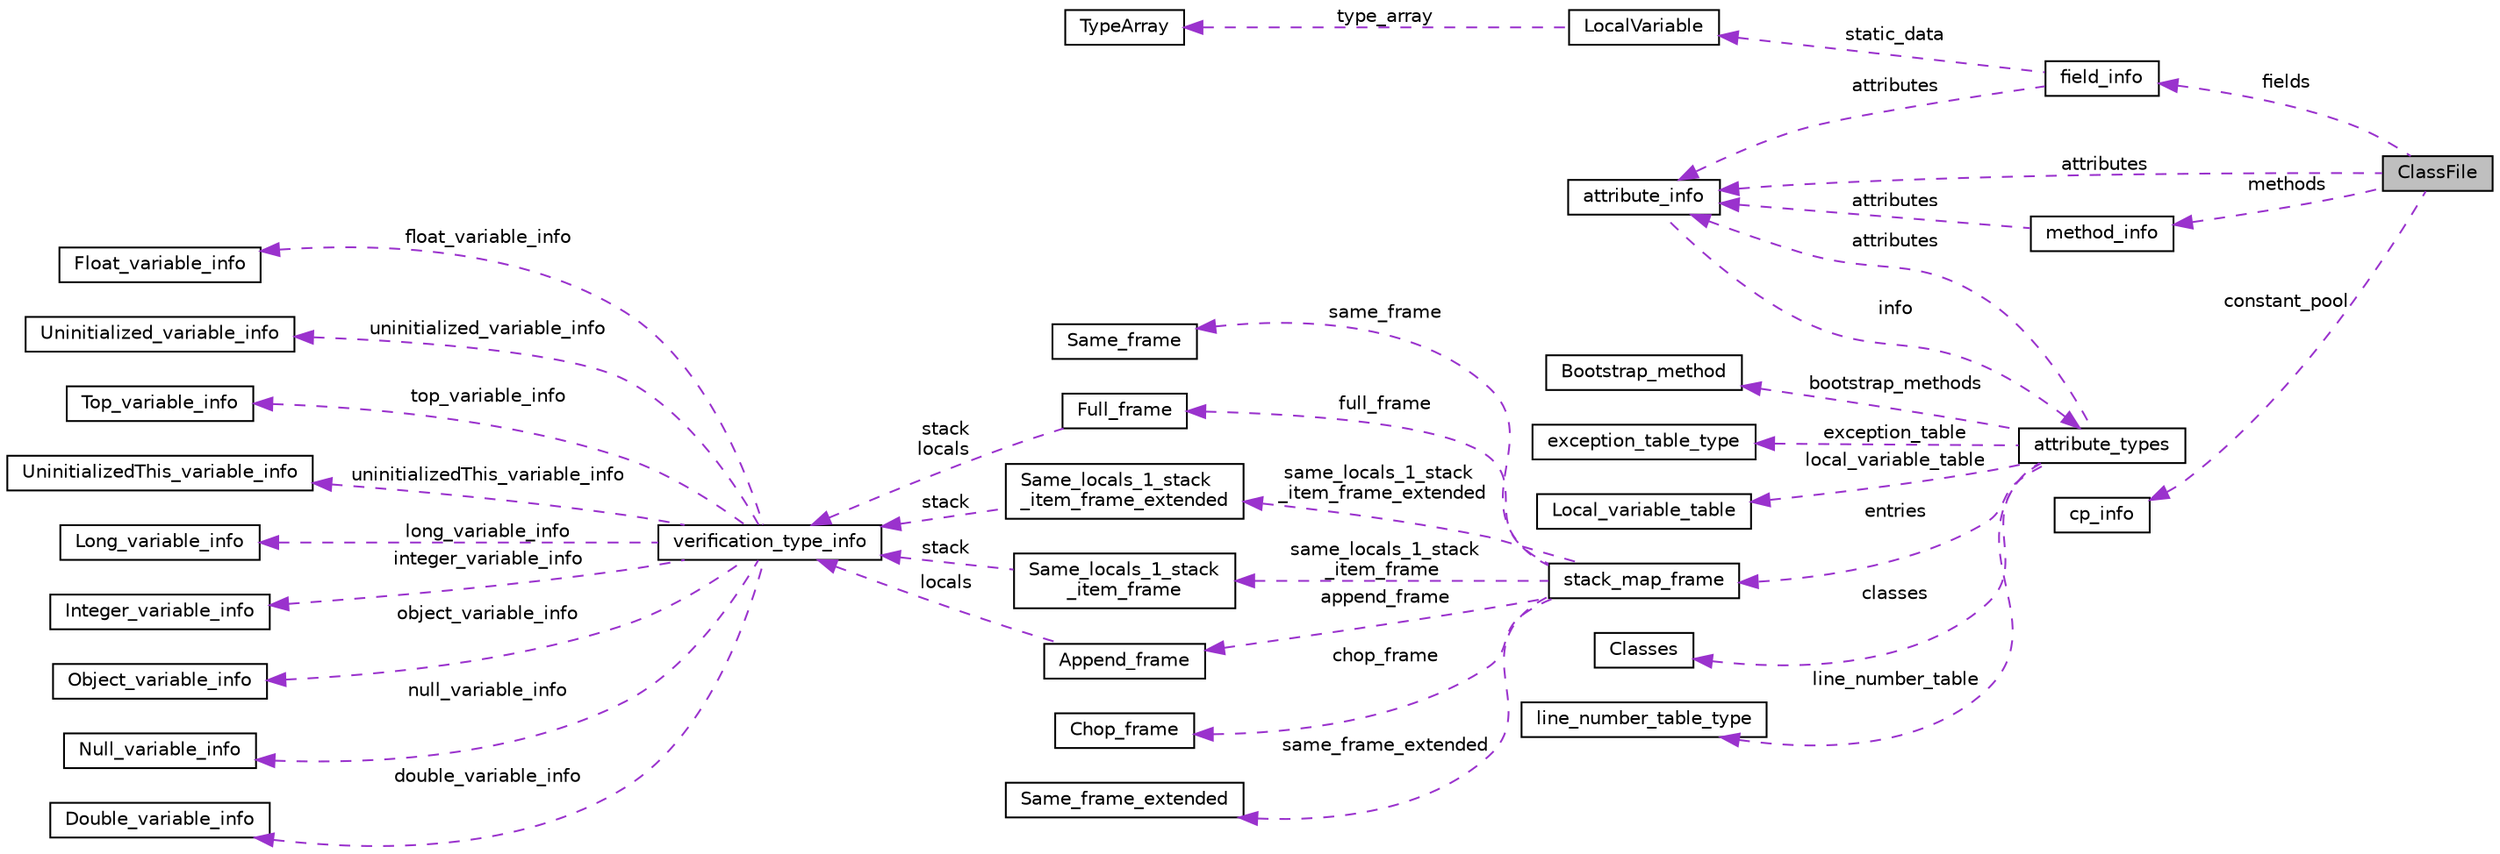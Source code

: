 digraph "ClassFile"
{
  edge [fontname="Helvetica",fontsize="10",labelfontname="Helvetica",labelfontsize="10"];
  node [fontname="Helvetica",fontsize="10",shape=record];
  rankdir="LR";
  Node1 [label="ClassFile",height=0.2,width=0.4,color="black", fillcolor="grey75", style="filled", fontcolor="black"];
  Node2 -> Node1 [dir="back",color="darkorchid3",fontsize="10",style="dashed",label=" fields" ,fontname="Helvetica"];
  Node2 [label="field_info",height=0.2,width=0.4,color="black", fillcolor="white", style="filled",URL="$structfield__info.html"];
  Node3 -> Node2 [dir="back",color="darkorchid3",fontsize="10",style="dashed",label=" static_data" ,fontname="Helvetica"];
  Node3 [label="LocalVariable",height=0.2,width=0.4,color="black", fillcolor="white", style="filled",URL="$structLocalVariable.html"];
  Node4 -> Node3 [dir="back",color="darkorchid3",fontsize="10",style="dashed",label=" type_array" ,fontname="Helvetica"];
  Node4 [label="TypeArray",height=0.2,width=0.4,color="black", fillcolor="white", style="filled",URL="$structTypeArray.html"];
  Node5 -> Node2 [dir="back",color="darkorchid3",fontsize="10",style="dashed",label=" attributes" ,fontname="Helvetica"];
  Node5 [label="attribute_info",height=0.2,width=0.4,color="black", fillcolor="white", style="filled",URL="$structattribute__info.html"];
  Node6 -> Node5 [dir="back",color="darkorchid3",fontsize="10",style="dashed",label=" info" ,fontname="Helvetica"];
  Node6 [label="attribute_types",height=0.2,width=0.4,color="black", fillcolor="white", style="filled",URL="$unionattribute__types.html"];
  Node7 -> Node6 [dir="back",color="darkorchid3",fontsize="10",style="dashed",label=" bootstrap_methods" ,fontname="Helvetica"];
  Node7 [label="Bootstrap_method",height=0.2,width=0.4,color="black", fillcolor="white", style="filled",URL="$structBootstrap__method.html"];
  Node8 -> Node6 [dir="back",color="darkorchid3",fontsize="10",style="dashed",label=" exception_table" ,fontname="Helvetica"];
  Node8 [label="exception_table_type",height=0.2,width=0.4,color="black", fillcolor="white", style="filled",URL="$structexception__table__type.html"];
  Node9 -> Node6 [dir="back",color="darkorchid3",fontsize="10",style="dashed",label=" local_variable_table" ,fontname="Helvetica"];
  Node9 [label="Local_variable_table",height=0.2,width=0.4,color="black", fillcolor="white", style="filled",URL="$structLocal__variable__table.html"];
  Node10 -> Node6 [dir="back",color="darkorchid3",fontsize="10",style="dashed",label=" entries" ,fontname="Helvetica"];
  Node10 [label="stack_map_frame",height=0.2,width=0.4,color="black", fillcolor="white", style="filled",URL="$structstack__map__frame.html"];
  Node11 -> Node10 [dir="back",color="darkorchid3",fontsize="10",style="dashed",label=" same_frame" ,fontname="Helvetica"];
  Node11 [label="Same_frame",height=0.2,width=0.4,color="black", fillcolor="white", style="filled",URL="$structSame__frame.html"];
  Node12 -> Node10 [dir="back",color="darkorchid3",fontsize="10",style="dashed",label=" full_frame" ,fontname="Helvetica"];
  Node12 [label="Full_frame",height=0.2,width=0.4,color="black", fillcolor="white", style="filled",URL="$structFull__frame.html"];
  Node13 -> Node12 [dir="back",color="darkorchid3",fontsize="10",style="dashed",label=" stack\nlocals" ,fontname="Helvetica"];
  Node13 [label="verification_type_info",height=0.2,width=0.4,color="black", fillcolor="white", style="filled",URL="$structverification__type__info.html"];
  Node14 -> Node13 [dir="back",color="darkorchid3",fontsize="10",style="dashed",label=" float_variable_info" ,fontname="Helvetica"];
  Node14 [label="Float_variable_info",height=0.2,width=0.4,color="black", fillcolor="white", style="filled",URL="$structFloat__variable__info.html"];
  Node15 -> Node13 [dir="back",color="darkorchid3",fontsize="10",style="dashed",label=" uninitialized_variable_info" ,fontname="Helvetica"];
  Node15 [label="Uninitialized_variable_info",height=0.2,width=0.4,color="black", fillcolor="white", style="filled",URL="$structUninitialized__variable__info.html"];
  Node16 -> Node13 [dir="back",color="darkorchid3",fontsize="10",style="dashed",label=" top_variable_info" ,fontname="Helvetica"];
  Node16 [label="Top_variable_info",height=0.2,width=0.4,color="black", fillcolor="white", style="filled",URL="$structTop__variable__info.html"];
  Node17 -> Node13 [dir="back",color="darkorchid3",fontsize="10",style="dashed",label=" uninitializedThis_variable_info" ,fontname="Helvetica"];
  Node17 [label="UninitializedThis_variable_info",height=0.2,width=0.4,color="black", fillcolor="white", style="filled",URL="$structUninitializedThis__variable__info.html"];
  Node18 -> Node13 [dir="back",color="darkorchid3",fontsize="10",style="dashed",label=" long_variable_info" ,fontname="Helvetica"];
  Node18 [label="Long_variable_info",height=0.2,width=0.4,color="black", fillcolor="white", style="filled",URL="$structLong__variable__info.html"];
  Node19 -> Node13 [dir="back",color="darkorchid3",fontsize="10",style="dashed",label=" integer_variable_info" ,fontname="Helvetica"];
  Node19 [label="Integer_variable_info",height=0.2,width=0.4,color="black", fillcolor="white", style="filled",URL="$structInteger__variable__info.html"];
  Node20 -> Node13 [dir="back",color="darkorchid3",fontsize="10",style="dashed",label=" object_variable_info" ,fontname="Helvetica"];
  Node20 [label="Object_variable_info",height=0.2,width=0.4,color="black", fillcolor="white", style="filled",URL="$structObject__variable__info.html"];
  Node21 -> Node13 [dir="back",color="darkorchid3",fontsize="10",style="dashed",label=" null_variable_info" ,fontname="Helvetica"];
  Node21 [label="Null_variable_info",height=0.2,width=0.4,color="black", fillcolor="white", style="filled",URL="$structNull__variable__info.html"];
  Node22 -> Node13 [dir="back",color="darkorchid3",fontsize="10",style="dashed",label=" double_variable_info" ,fontname="Helvetica"];
  Node22 [label="Double_variable_info",height=0.2,width=0.4,color="black", fillcolor="white", style="filled",URL="$structDouble__variable__info.html"];
  Node23 -> Node10 [dir="back",color="darkorchid3",fontsize="10",style="dashed",label=" chop_frame" ,fontname="Helvetica"];
  Node23 [label="Chop_frame",height=0.2,width=0.4,color="black", fillcolor="white", style="filled",URL="$structChop__frame.html"];
  Node24 -> Node10 [dir="back",color="darkorchid3",fontsize="10",style="dashed",label=" same_locals_1_stack\l_item_frame_extended" ,fontname="Helvetica"];
  Node24 [label="Same_locals_1_stack\l_item_frame_extended",height=0.2,width=0.4,color="black", fillcolor="white", style="filled",URL="$structSame__locals__1__stack__item__frame__extended.html"];
  Node13 -> Node24 [dir="back",color="darkorchid3",fontsize="10",style="dashed",label=" stack" ,fontname="Helvetica"];
  Node25 -> Node10 [dir="back",color="darkorchid3",fontsize="10",style="dashed",label=" same_locals_1_stack\l_item_frame" ,fontname="Helvetica"];
  Node25 [label="Same_locals_1_stack\l_item_frame",height=0.2,width=0.4,color="black", fillcolor="white", style="filled",URL="$structSame__locals__1__stack__item__frame.html"];
  Node13 -> Node25 [dir="back",color="darkorchid3",fontsize="10",style="dashed",label=" stack" ,fontname="Helvetica"];
  Node26 -> Node10 [dir="back",color="darkorchid3",fontsize="10",style="dashed",label=" append_frame" ,fontname="Helvetica"];
  Node26 [label="Append_frame",height=0.2,width=0.4,color="black", fillcolor="white", style="filled",URL="$structAppend__frame.html"];
  Node13 -> Node26 [dir="back",color="darkorchid3",fontsize="10",style="dashed",label=" locals" ,fontname="Helvetica"];
  Node27 -> Node10 [dir="back",color="darkorchid3",fontsize="10",style="dashed",label=" same_frame_extended" ,fontname="Helvetica"];
  Node27 [label="Same_frame_extended",height=0.2,width=0.4,color="black", fillcolor="white", style="filled",URL="$structSame__frame__extended.html"];
  Node28 -> Node6 [dir="back",color="darkorchid3",fontsize="10",style="dashed",label=" classes" ,fontname="Helvetica"];
  Node28 [label="Classes",height=0.2,width=0.4,color="black", fillcolor="white", style="filled",URL="$structClasses.html"];
  Node5 -> Node6 [dir="back",color="darkorchid3",fontsize="10",style="dashed",label=" attributes" ,fontname="Helvetica"];
  Node29 -> Node6 [dir="back",color="darkorchid3",fontsize="10",style="dashed",label=" line_number_table" ,fontname="Helvetica"];
  Node29 [label="line_number_table_type",height=0.2,width=0.4,color="black", fillcolor="white", style="filled",URL="$structline__number__table__type.html"];
  Node30 -> Node1 [dir="back",color="darkorchid3",fontsize="10",style="dashed",label=" methods" ,fontname="Helvetica"];
  Node30 [label="method_info",height=0.2,width=0.4,color="black", fillcolor="white", style="filled",URL="$structmethod__info.html"];
  Node5 -> Node30 [dir="back",color="darkorchid3",fontsize="10",style="dashed",label=" attributes" ,fontname="Helvetica"];
  Node31 -> Node1 [dir="back",color="darkorchid3",fontsize="10",style="dashed",label=" constant_pool" ,fontname="Helvetica"];
  Node31 [label="cp_info",height=0.2,width=0.4,color="black", fillcolor="white", style="filled",URL="$structcp__info.html"];
  Node5 -> Node1 [dir="back",color="darkorchid3",fontsize="10",style="dashed",label=" attributes" ,fontname="Helvetica"];
}
